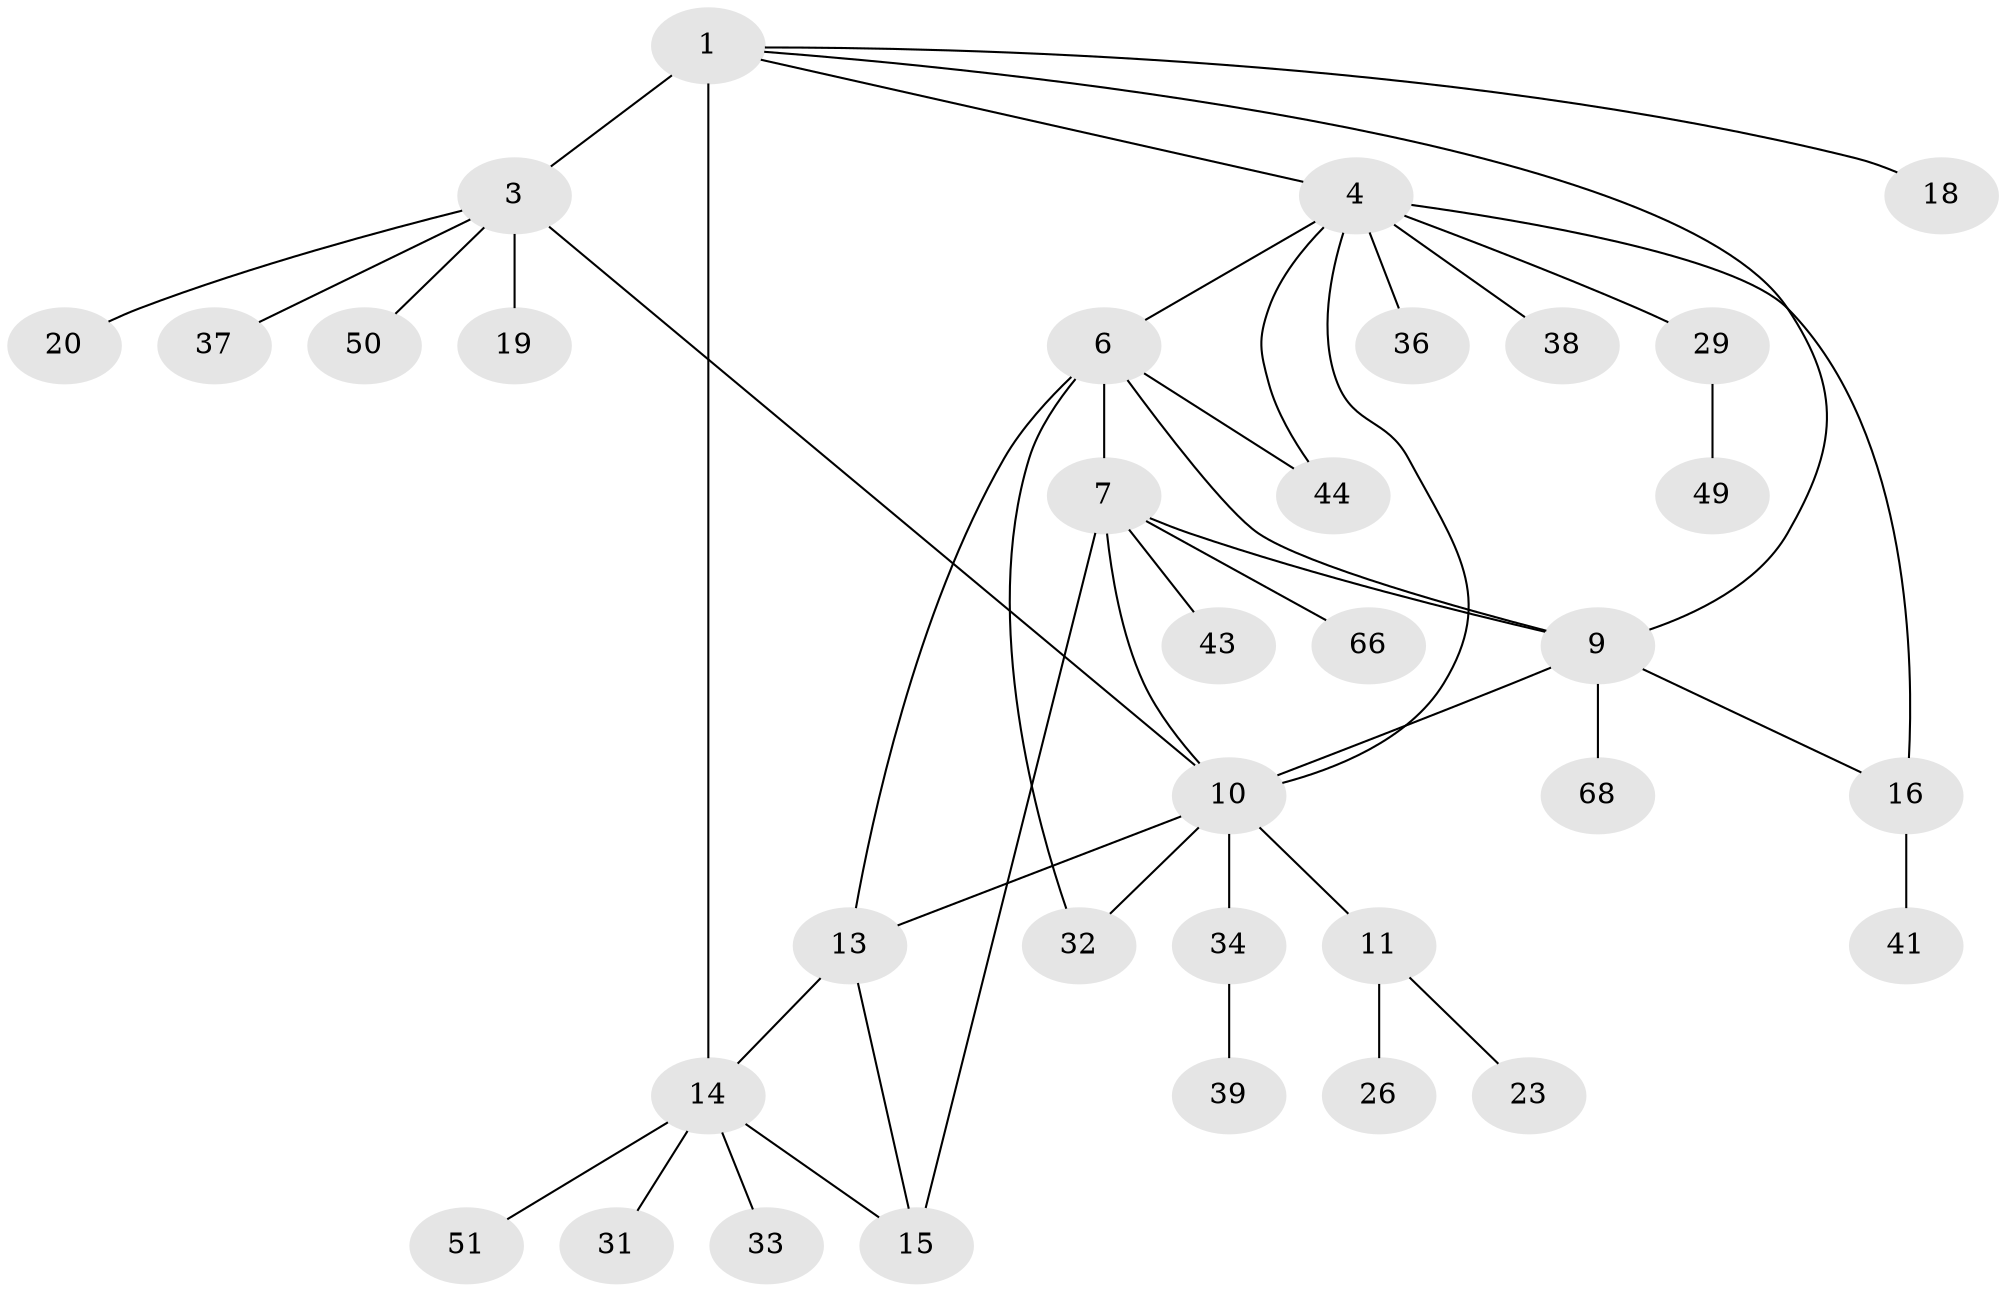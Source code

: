 // original degree distribution, {4: 0.028985507246376812, 5: 0.08695652173913043, 7: 0.014492753623188406, 8: 0.028985507246376812, 6: 0.057971014492753624, 10: 0.014492753623188406, 3: 0.057971014492753624, 2: 0.2028985507246377, 1: 0.5072463768115942}
// Generated by graph-tools (version 1.1) at 2025/15/03/09/25 04:15:58]
// undirected, 34 vertices, 45 edges
graph export_dot {
graph [start="1"]
  node [color=gray90,style=filled];
  1 [super="+2"];
  3 [super="+17+46"];
  4 [super="+5+28"];
  6 [super="+8+45+62"];
  7 [super="+52+27+35+63+64"];
  9;
  10 [super="+12+30"];
  11 [super="+57+58+21"];
  13 [super="+48"];
  14 [super="+56+40"];
  15 [super="+25+53"];
  16 [super="+54"];
  18;
  19;
  20;
  23;
  26 [super="+67"];
  29 [super="+42"];
  31;
  32;
  33;
  34;
  36;
  37;
  38 [super="+55"];
  39;
  41;
  43 [super="+47"];
  44;
  49;
  50;
  51;
  66;
  68;
  1 -- 3 [weight=2];
  1 -- 14 [weight=2];
  1 -- 18;
  1 -- 4;
  1 -- 9;
  3 -- 19;
  3 -- 20;
  3 -- 10;
  3 -- 37;
  3 -- 50;
  4 -- 6 [weight=2];
  4 -- 38;
  4 -- 16 [weight=2];
  4 -- 36;
  4 -- 10;
  4 -- 44;
  4 -- 29;
  6 -- 13;
  6 -- 9;
  6 -- 7;
  6 -- 32;
  6 -- 44;
  7 -- 9;
  7 -- 15;
  7 -- 43;
  7 -- 66;
  7 -- 10;
  9 -- 16;
  9 -- 68;
  9 -- 10;
  10 -- 11 [weight=2];
  10 -- 34;
  10 -- 13;
  10 -- 32;
  11 -- 23;
  11 -- 26;
  13 -- 14;
  13 -- 15;
  14 -- 15;
  14 -- 31;
  14 -- 33;
  14 -- 51;
  16 -- 41;
  29 -- 49;
  34 -- 39;
}

